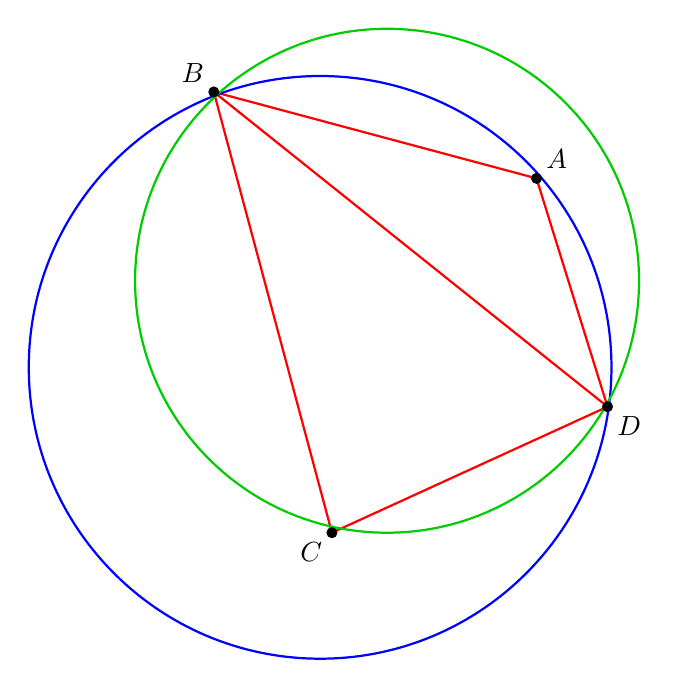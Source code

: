 \begin{tikzpicture}

\tikzstyle{line} = [draw,  thick]
\tikzstyle{point} = [black]

\def\R{3}

\coordinate (O) at (0,0);
\coordinate (A) at (30:\R);
\coordinate (B) at (120:\R);
\coordinate (C) at (-90:\R);
\coordinate (D) at (3.5,-1.4);


\def\RR{2.7}
\coordinate (OO) at (1,-0.8);


\draw[line,red] (A)--(B)--(C)--(D)--cycle;

\draw[line,red] (B)--(D);
%\draw[line,red] (A)--(C);


%\draw[line,blue] (O) circle (\R);
%\draw[line,green!80!black] (1,-0.6) circle (2.6);

\draw[line,blue] (-0.15,-0.9) circle (3.7);
\draw[line,green!80!black] (0.7,0.2) circle (3.2);



\foreach \point/\position in {A/above right,B/above left,C/below left,D/below right}{
  \fill[point] (\point) circle (2pt) node[\position]{$\point$};
}


% \draw (O)--($(A)!0.5!(B)$) -- ([turn]0:1cm);
% \draw (O)--($(A)!0.5!(C)$) -- ([turn]0:1cm);
% \draw (O)--($(B)!0.5!(C)$) -- ([turn]0:1cm);


\end{tikzpicture}